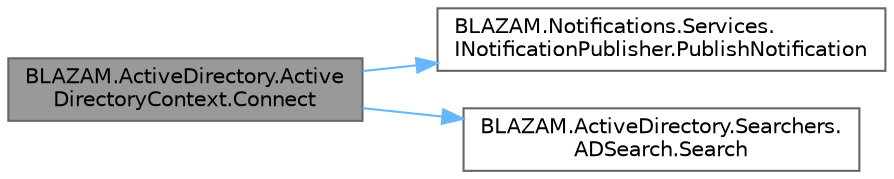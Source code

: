 digraph "BLAZAM.ActiveDirectory.ActiveDirectoryContext.Connect"
{
 // LATEX_PDF_SIZE
  bgcolor="transparent";
  edge [fontname=Helvetica,fontsize=10,labelfontname=Helvetica,labelfontsize=10];
  node [fontname=Helvetica,fontsize=10,shape=box,height=0.2,width=0.4];
  rankdir="LR";
  Node1 [id="Node000001",label="BLAZAM.ActiveDirectory.Active\lDirectoryContext.Connect",height=0.2,width=0.4,color="gray40", fillcolor="grey60", style="filled", fontcolor="black",tooltip="Attempts a connection to the Active Directory server."];
  Node1 -> Node2 [id="edge1_Node000001_Node000002",color="steelblue1",style="solid",tooltip=" "];
  Node2 [id="Node000002",label="BLAZAM.Notifications.Services.\lINotificationPublisher.PublishNotification",height=0.2,width=0.4,color="grey40", fillcolor="white", style="filled",URL="$interface_b_l_a_z_a_m_1_1_notifications_1_1_services_1_1_i_notification_publisher.html#ae3911c4709c22f79b3a7792e71317a02",tooltip="Publishes a notification to a single user."];
  Node1 -> Node3 [id="edge2_Node000001_Node000003",color="steelblue1",style="solid",tooltip=" "];
  Node3 [id="Node000003",label="BLAZAM.ActiveDirectory.Searchers.\lADSearch.Search",height=0.2,width=0.4,color="grey40", fillcolor="white", style="filled",URL="$class_b_l_a_z_a_m_1_1_active_directory_1_1_searchers_1_1_a_d_search.html#a7ad8f3715cdef01843572ca39ec400ed",tooltip="Searches ambiguously for all object types."];
}
